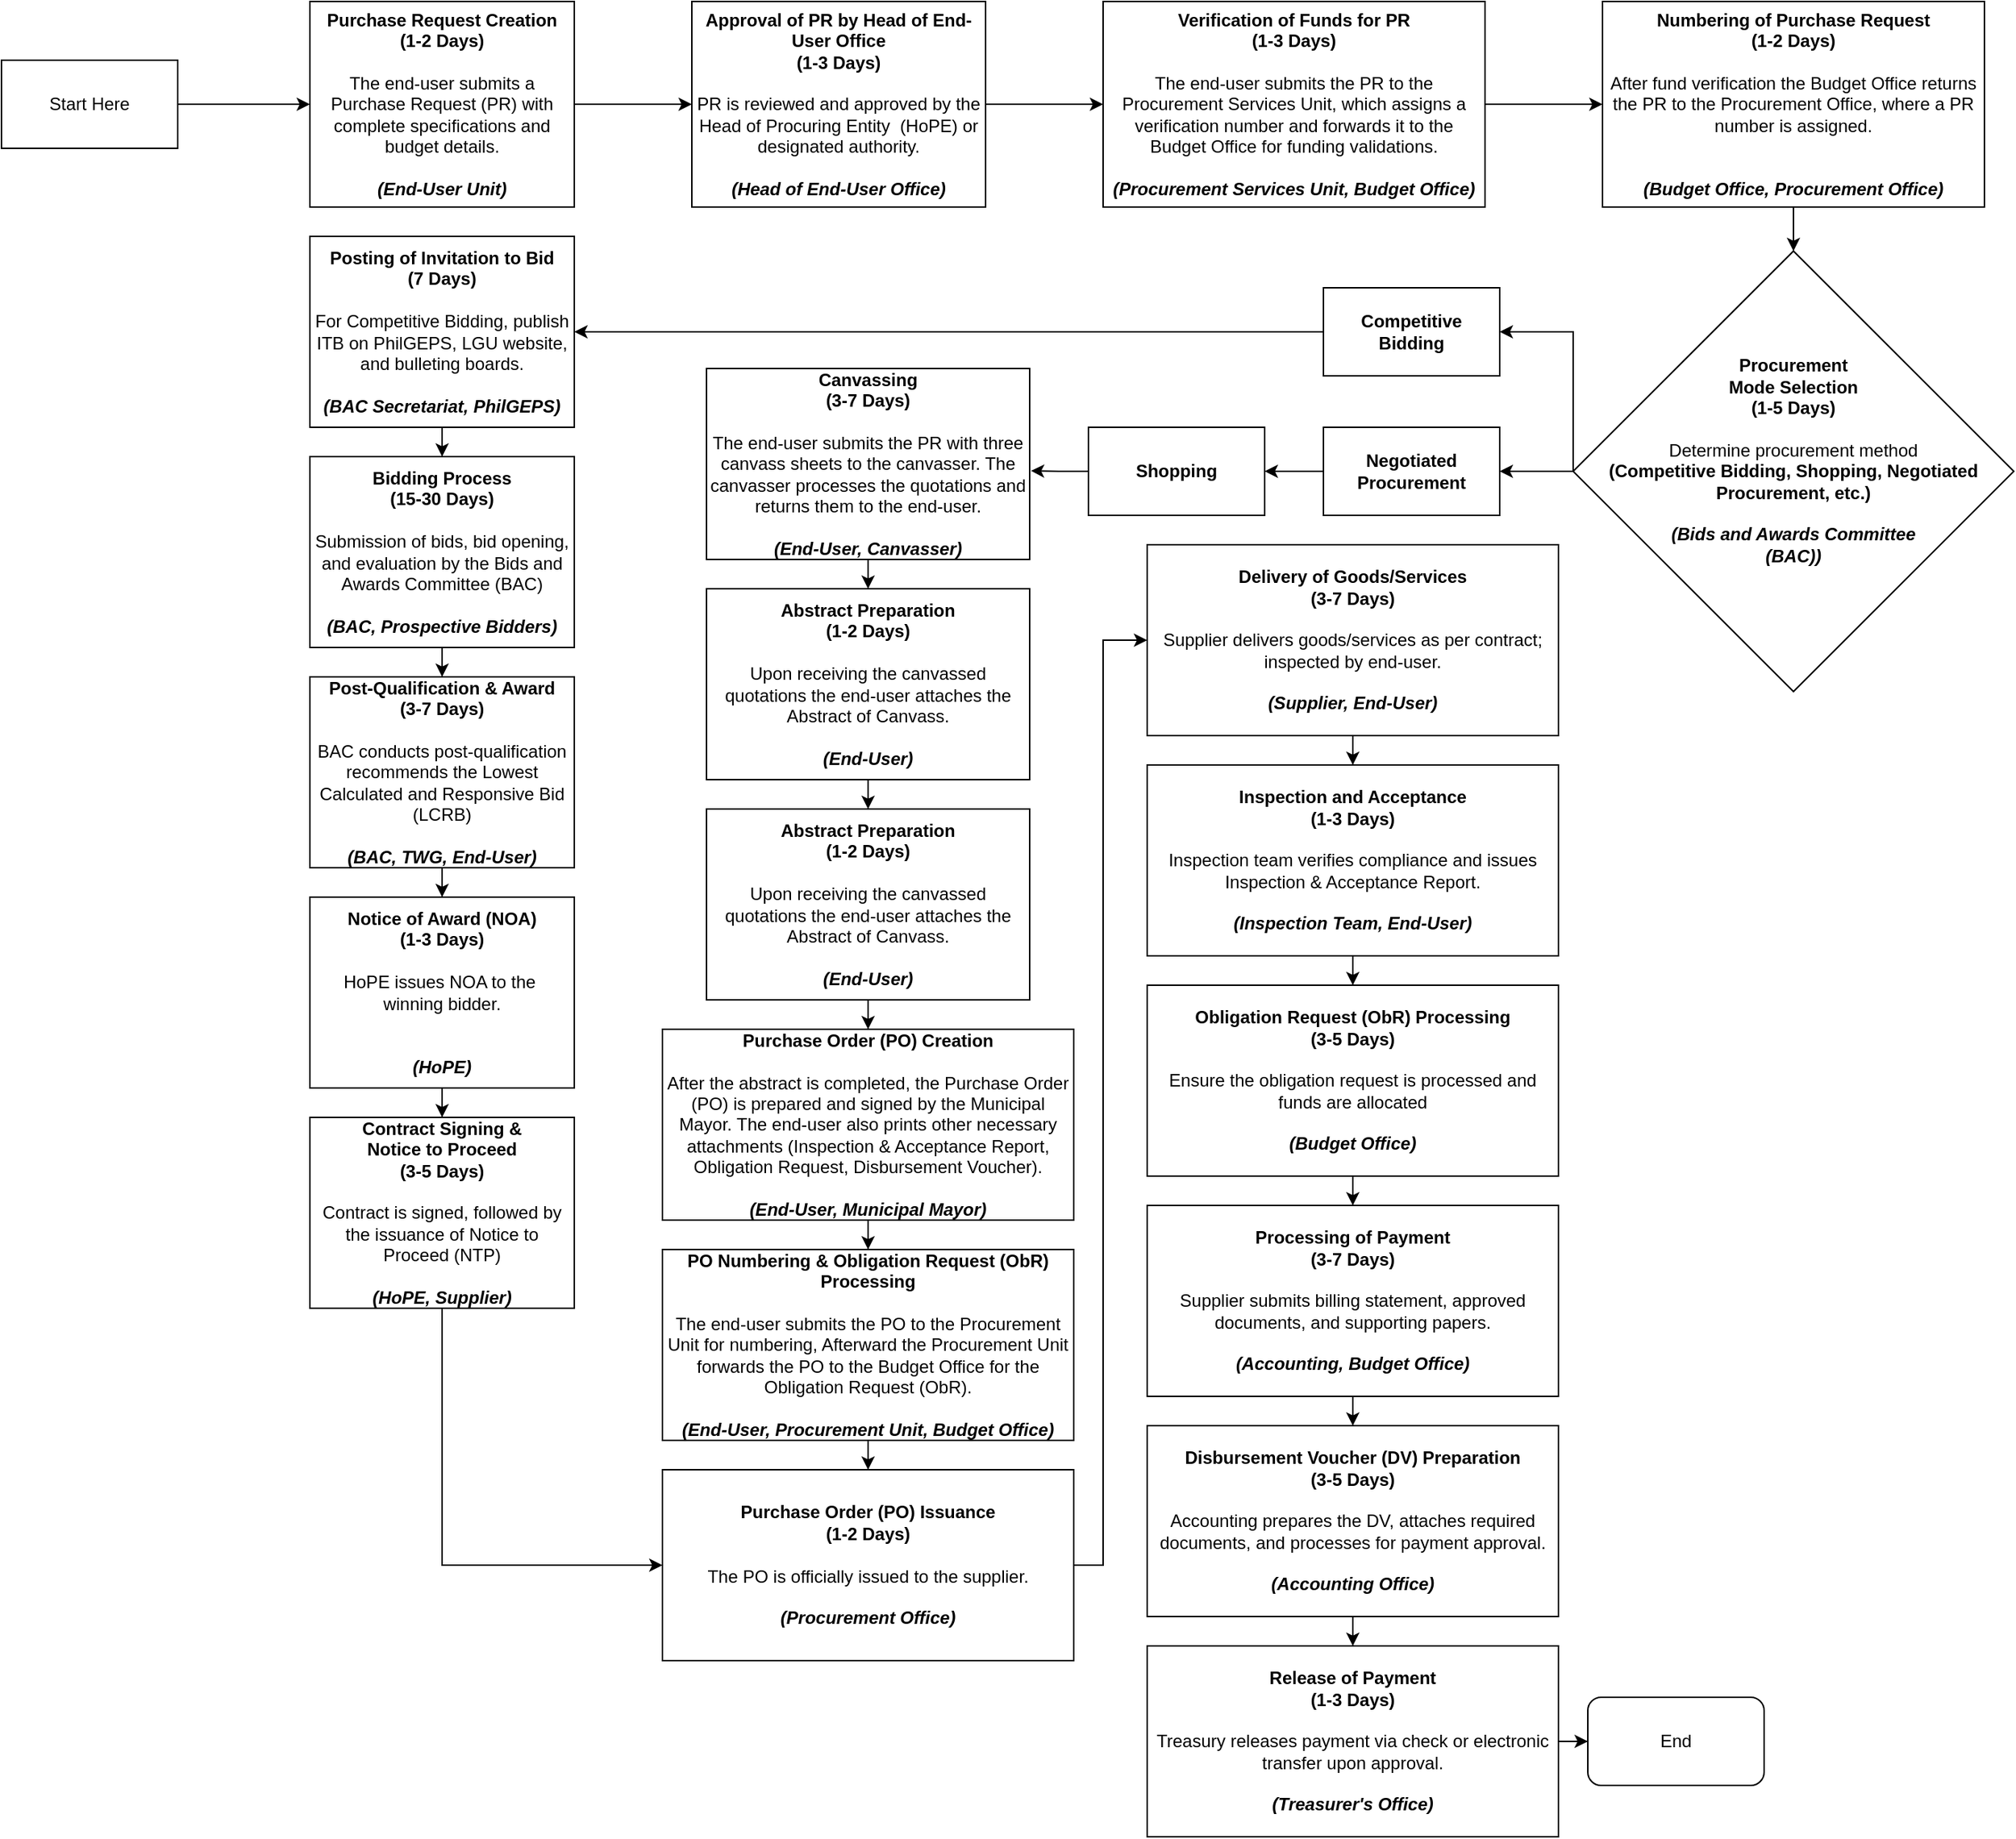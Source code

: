 <mxfile version="26.1.3">
  <diagram name="Page-1" id="VzLzOtzV2zpJQuwfnWmT">
    <mxGraphModel dx="1185" dy="522" grid="1" gridSize="10" guides="1" tooltips="1" connect="1" arrows="1" fold="1" page="1" pageScale="1" pageWidth="850" pageHeight="1100" math="0" shadow="0">
      <root>
        <mxCell id="0" />
        <mxCell id="1" parent="0" />
        <mxCell id="7instS3jXjHVJ4o3VPC2-8" value="" style="edgeStyle=orthogonalEdgeStyle;rounded=0;orthogonalLoop=1;jettySize=auto;html=1;" edge="1" parent="1" source="7instS3jXjHVJ4o3VPC2-1" target="7instS3jXjHVJ4o3VPC2-2">
          <mxGeometry relative="1" as="geometry" />
        </mxCell>
        <mxCell id="7instS3jXjHVJ4o3VPC2-1" value="Start Here" style="rounded=0;whiteSpace=wrap;html=1;" vertex="1" parent="1">
          <mxGeometry x="30" y="80" width="120" height="60" as="geometry" />
        </mxCell>
        <mxCell id="7instS3jXjHVJ4o3VPC2-10" value="" style="edgeStyle=orthogonalEdgeStyle;rounded=0;orthogonalLoop=1;jettySize=auto;html=1;" edge="1" parent="1" source="7instS3jXjHVJ4o3VPC2-2" target="7instS3jXjHVJ4o3VPC2-9">
          <mxGeometry relative="1" as="geometry" />
        </mxCell>
        <mxCell id="7instS3jXjHVJ4o3VPC2-2" value="&lt;b&gt;Purchase Request Creation&lt;/b&gt;&lt;div&gt;&lt;b style=&quot;background-color: transparent; color: light-dark(rgb(0, 0, 0), rgb(255, 255, 255));&quot;&gt;(1-2 Days)&lt;/b&gt;&lt;div&gt;&lt;b&gt;&lt;br&gt;&lt;/b&gt;&lt;/div&gt;&lt;div&gt;The end-user submits a Purchase Request (PR) with complete specifications and budget details.&lt;/div&gt;&lt;div&gt;&lt;br&gt;&lt;/div&gt;&lt;div&gt;&lt;b&gt;&lt;i&gt;(End-User Unit)&lt;/i&gt;&lt;/b&gt;&lt;/div&gt;&lt;/div&gt;" style="whiteSpace=wrap;html=1;rounded=0;" vertex="1" parent="1">
          <mxGeometry x="240" y="40" width="180" height="140" as="geometry" />
        </mxCell>
        <mxCell id="7instS3jXjHVJ4o3VPC2-12" value="" style="edgeStyle=orthogonalEdgeStyle;rounded=0;orthogonalLoop=1;jettySize=auto;html=1;" edge="1" parent="1" source="7instS3jXjHVJ4o3VPC2-9" target="7instS3jXjHVJ4o3VPC2-11">
          <mxGeometry relative="1" as="geometry" />
        </mxCell>
        <mxCell id="7instS3jXjHVJ4o3VPC2-9" value="&lt;div&gt;&lt;b&gt;Approval of PR by Head of End-User Office&lt;/b&gt;&lt;/div&gt;&lt;div&gt;&lt;b&gt;(1-3 Days)&lt;/b&gt;&lt;/div&gt;&lt;div&gt;&lt;b&gt;&lt;br&gt;&lt;/b&gt;&lt;/div&gt;&lt;div&gt;PR is reviewed and approved by the Head of Procuring Entity&amp;nbsp; (HoPE) or designated authority.&lt;/div&gt;&lt;div&gt;&lt;br&gt;&lt;/div&gt;&lt;div&gt;&lt;b&gt;&lt;i&gt;(Head of End-User Office)&lt;/i&gt;&lt;/b&gt;&lt;/div&gt;" style="whiteSpace=wrap;html=1;rounded=0;" vertex="1" parent="1">
          <mxGeometry x="500" y="40" width="200" height="140" as="geometry" />
        </mxCell>
        <mxCell id="7instS3jXjHVJ4o3VPC2-14" value="" style="edgeStyle=orthogonalEdgeStyle;rounded=0;orthogonalLoop=1;jettySize=auto;html=1;" edge="1" parent="1" source="7instS3jXjHVJ4o3VPC2-11" target="7instS3jXjHVJ4o3VPC2-13">
          <mxGeometry relative="1" as="geometry" />
        </mxCell>
        <mxCell id="7instS3jXjHVJ4o3VPC2-11" value="&lt;div&gt;&lt;b&gt;Verification of Funds for PR&lt;/b&gt;&lt;/div&gt;&lt;div&gt;&lt;b&gt;(1-3 Days)&lt;/b&gt;&lt;/div&gt;&lt;div&gt;&lt;b&gt;&lt;br&gt;&lt;/b&gt;&lt;/div&gt;&lt;div&gt;The end-user submits the PR to the Procurement Services Unit, which assigns a verification number and forwards it to the Budget Office for funding validations.&lt;/div&gt;&lt;div&gt;&lt;br&gt;&lt;/div&gt;&lt;div&gt;&lt;b&gt;&lt;i&gt;(Procurement Services Unit, Budget Office)&lt;/i&gt;&lt;/b&gt;&lt;/div&gt;" style="whiteSpace=wrap;html=1;rounded=0;" vertex="1" parent="1">
          <mxGeometry x="780" y="40" width="260" height="140" as="geometry" />
        </mxCell>
        <mxCell id="7instS3jXjHVJ4o3VPC2-16" value="" style="edgeStyle=orthogonalEdgeStyle;rounded=0;orthogonalLoop=1;jettySize=auto;html=1;" edge="1" parent="1" source="7instS3jXjHVJ4o3VPC2-13" target="7instS3jXjHVJ4o3VPC2-15">
          <mxGeometry relative="1" as="geometry" />
        </mxCell>
        <mxCell id="7instS3jXjHVJ4o3VPC2-13" value="&lt;div&gt;&lt;b&gt;Numbering of Purchase Request&lt;/b&gt;&lt;/div&gt;&lt;div&gt;&lt;b&gt;(1-2 Days)&lt;/b&gt;&lt;/div&gt;&lt;div&gt;&lt;br&gt;&lt;/div&gt;&lt;div&gt;After fund verification the Budget Office returns the PR to the Procurement Office, where a PR number is assigned.&lt;/div&gt;&lt;div&gt;&lt;br&gt;&lt;/div&gt;&lt;div&gt;&lt;br&gt;&lt;/div&gt;&lt;div&gt;&lt;b&gt;&lt;i&gt;(Budget Office, Procurement Office)&lt;/i&gt;&lt;/b&gt;&lt;/div&gt;" style="whiteSpace=wrap;html=1;rounded=0;" vertex="1" parent="1">
          <mxGeometry x="1120" y="40" width="260" height="140" as="geometry" />
        </mxCell>
        <mxCell id="7instS3jXjHVJ4o3VPC2-75" value="" style="edgeStyle=orthogonalEdgeStyle;rounded=0;orthogonalLoop=1;jettySize=auto;html=1;" edge="1" parent="1" source="7instS3jXjHVJ4o3VPC2-15" target="7instS3jXjHVJ4o3VPC2-19">
          <mxGeometry relative="1" as="geometry" />
        </mxCell>
        <mxCell id="7instS3jXjHVJ4o3VPC2-15" value="&lt;b&gt;Procurement&lt;/b&gt;&lt;div&gt;&lt;b&gt;Mode Selection&lt;br&gt;(1-5 Days)&lt;/b&gt;&lt;/div&gt;&lt;div&gt;&lt;b&gt;&lt;br&gt;&lt;/b&gt;&lt;/div&gt;&lt;div&gt;Determine procurement method&lt;/div&gt;&lt;div&gt;&lt;b&gt;(Competitive Bidding, Shopping, Negotiated Procurement, etc.)&lt;/b&gt;&lt;/div&gt;&lt;div&gt;&lt;b&gt;&lt;br&gt;&lt;/b&gt;&lt;/div&gt;&lt;div&gt;&lt;b&gt;&lt;i&gt;(Bids and Awards Committee&lt;/i&gt;&lt;/b&gt;&lt;/div&gt;&lt;div&gt;&lt;b&gt;&lt;i&gt;(BAC))&lt;/i&gt;&lt;/b&gt;&lt;/div&gt;&lt;div&gt;&lt;b&gt;&lt;br&gt;&lt;/b&gt;&lt;/div&gt;" style="rhombus;whiteSpace=wrap;html=1;rounded=0;" vertex="1" parent="1">
          <mxGeometry x="1100" y="210" width="300" height="300" as="geometry" />
        </mxCell>
        <mxCell id="7instS3jXjHVJ4o3VPC2-23" value="" style="edgeStyle=orthogonalEdgeStyle;rounded=0;orthogonalLoop=1;jettySize=auto;html=1;" edge="1" parent="1" source="7instS3jXjHVJ4o3VPC2-17" target="7instS3jXjHVJ4o3VPC2-22">
          <mxGeometry relative="1" as="geometry" />
        </mxCell>
        <mxCell id="7instS3jXjHVJ4o3VPC2-17" value="&lt;b&gt;Competitive&lt;/b&gt;&lt;div&gt;&lt;b&gt;Bidding&lt;/b&gt;&lt;/div&gt;" style="whiteSpace=wrap;html=1;rounded=0;" vertex="1" parent="1">
          <mxGeometry x="930" y="235" width="120" height="60" as="geometry" />
        </mxCell>
        <mxCell id="7instS3jXjHVJ4o3VPC2-27" value="" style="edgeStyle=orthogonalEdgeStyle;rounded=0;orthogonalLoop=1;jettySize=auto;html=1;" edge="1" parent="1" source="7instS3jXjHVJ4o3VPC2-19" target="7instS3jXjHVJ4o3VPC2-26">
          <mxGeometry relative="1" as="geometry" />
        </mxCell>
        <mxCell id="7instS3jXjHVJ4o3VPC2-19" value="&lt;b&gt;Negotiated Procurement&lt;/b&gt;" style="whiteSpace=wrap;html=1;rounded=0;" vertex="1" parent="1">
          <mxGeometry x="930" y="330" width="120" height="60" as="geometry" />
        </mxCell>
        <mxCell id="7instS3jXjHVJ4o3VPC2-25" value="" style="edgeStyle=orthogonalEdgeStyle;rounded=0;orthogonalLoop=1;jettySize=auto;html=1;" edge="1" parent="1" source="7instS3jXjHVJ4o3VPC2-22" target="7instS3jXjHVJ4o3VPC2-24">
          <mxGeometry relative="1" as="geometry" />
        </mxCell>
        <mxCell id="7instS3jXjHVJ4o3VPC2-22" value="&lt;b&gt;Posting of Invitation to Bid&lt;/b&gt;&lt;div&gt;&lt;b&gt;(7 Days)&lt;/b&gt;&lt;/div&gt;&lt;div&gt;&lt;br&gt;&lt;/div&gt;&lt;div&gt;For Competitive Bidding, publish ITB on PhilGEPS, LGU website, and bulleting boards.&lt;/div&gt;&lt;div&gt;&lt;br&gt;&lt;/div&gt;&lt;div&gt;&lt;b&gt;&lt;i&gt;(BAC Secretariat, PhilGEPS)&lt;/i&gt;&lt;/b&gt;&lt;/div&gt;" style="whiteSpace=wrap;html=1;rounded=0;" vertex="1" parent="1">
          <mxGeometry x="240" y="200" width="180" height="130" as="geometry" />
        </mxCell>
        <mxCell id="7instS3jXjHVJ4o3VPC2-37" value="" style="edgeStyle=orthogonalEdgeStyle;rounded=0;orthogonalLoop=1;jettySize=auto;html=1;" edge="1" parent="1" source="7instS3jXjHVJ4o3VPC2-24" target="7instS3jXjHVJ4o3VPC2-36">
          <mxGeometry relative="1" as="geometry" />
        </mxCell>
        <mxCell id="7instS3jXjHVJ4o3VPC2-24" value="&lt;div&gt;&lt;b&gt;Bidding Process&lt;/b&gt;&lt;/div&gt;&lt;div&gt;&lt;b&gt;(15-30 Days)&lt;/b&gt;&lt;/div&gt;&lt;div&gt;&lt;br&gt;&lt;/div&gt;&lt;div&gt;Submission of bids, bid opening, and evaluation by the Bids and Awards Committee (BAC)&lt;/div&gt;&lt;div&gt;&lt;br&gt;&lt;/div&gt;&lt;div&gt;&lt;b&gt;&lt;i&gt;(BAC, Prospective Bidders)&lt;/i&gt;&lt;/b&gt;&lt;/div&gt;" style="whiteSpace=wrap;html=1;rounded=0;" vertex="1" parent="1">
          <mxGeometry x="240" y="350" width="180" height="130" as="geometry" />
        </mxCell>
        <mxCell id="7instS3jXjHVJ4o3VPC2-33" value="" style="edgeStyle=orthogonalEdgeStyle;rounded=0;orthogonalLoop=1;jettySize=auto;html=1;entryX=1.004;entryY=0.536;entryDx=0;entryDy=0;entryPerimeter=0;" edge="1" parent="1" source="7instS3jXjHVJ4o3VPC2-26" target="7instS3jXjHVJ4o3VPC2-30">
          <mxGeometry relative="1" as="geometry">
            <mxPoint x="850" y="470" as="targetPoint" />
          </mxGeometry>
        </mxCell>
        <mxCell id="7instS3jXjHVJ4o3VPC2-26" value="&lt;b&gt;Shopping&lt;/b&gt;" style="whiteSpace=wrap;html=1;rounded=0;" vertex="1" parent="1">
          <mxGeometry x="770" y="330" width="120" height="60" as="geometry" />
        </mxCell>
        <mxCell id="7instS3jXjHVJ4o3VPC2-47" value="" style="edgeStyle=orthogonalEdgeStyle;rounded=0;orthogonalLoop=1;jettySize=auto;html=1;" edge="1" parent="1" source="7instS3jXjHVJ4o3VPC2-30" target="7instS3jXjHVJ4o3VPC2-46">
          <mxGeometry relative="1" as="geometry" />
        </mxCell>
        <mxCell id="7instS3jXjHVJ4o3VPC2-30" value="&lt;div&gt;&lt;b&gt;Canvassing&lt;/b&gt;&lt;/div&gt;&lt;div&gt;&lt;b&gt;(3-7 Days)&lt;/b&gt;&lt;/div&gt;&lt;div&gt;&lt;span style=&quot;background-color: transparent; color: light-dark(rgb(0, 0, 0), rgb(255, 255, 255));&quot;&gt;&lt;br&gt;&lt;/span&gt;&lt;/div&gt;&lt;div&gt;&lt;span style=&quot;background-color: transparent; color: light-dark(rgb(0, 0, 0), rgb(255, 255, 255));&quot;&gt;The end-user submits the PR with three canvass sheets to the canvasser. The canvasser processes the quotations and returns them to the end-user.&lt;/span&gt;&lt;/div&gt;&lt;div&gt;&lt;span style=&quot;background-color: transparent; color: light-dark(rgb(0, 0, 0), rgb(255, 255, 255));&quot;&gt;&lt;br&gt;&lt;/span&gt;&lt;/div&gt;&lt;div&gt;&lt;b&gt;&lt;i&gt;(End-User, Canvasser)&lt;/i&gt;&lt;/b&gt;&lt;/div&gt;" style="whiteSpace=wrap;html=1;rounded=0;" vertex="1" parent="1">
          <mxGeometry x="510" y="290" width="220" height="130" as="geometry" />
        </mxCell>
        <mxCell id="7instS3jXjHVJ4o3VPC2-39" value="" style="edgeStyle=orthogonalEdgeStyle;rounded=0;orthogonalLoop=1;jettySize=auto;html=1;" edge="1" parent="1" source="7instS3jXjHVJ4o3VPC2-36" target="7instS3jXjHVJ4o3VPC2-38">
          <mxGeometry relative="1" as="geometry" />
        </mxCell>
        <mxCell id="7instS3jXjHVJ4o3VPC2-36" value="&lt;div&gt;&lt;b&gt;Post-Qualification &amp;amp; Award&lt;/b&gt;&lt;/div&gt;&lt;div&gt;&lt;b&gt;(3-7 Days)&lt;/b&gt;&lt;/div&gt;&lt;div&gt;&lt;br&gt;&lt;/div&gt;&lt;div&gt;BAC conducts post-qualification recommends the Lowest Calculated and Responsive Bid (LCRB)&lt;/div&gt;&lt;div&gt;&lt;br&gt;&lt;/div&gt;&lt;div&gt;&lt;b&gt;&lt;i&gt;(BAC, TWG, End-User)&lt;/i&gt;&lt;/b&gt;&lt;/div&gt;" style="whiteSpace=wrap;html=1;rounded=0;" vertex="1" parent="1">
          <mxGeometry x="240" y="500" width="180" height="130" as="geometry" />
        </mxCell>
        <mxCell id="7instS3jXjHVJ4o3VPC2-41" value="" style="edgeStyle=orthogonalEdgeStyle;rounded=0;orthogonalLoop=1;jettySize=auto;html=1;" edge="1" parent="1" source="7instS3jXjHVJ4o3VPC2-38" target="7instS3jXjHVJ4o3VPC2-40">
          <mxGeometry relative="1" as="geometry" />
        </mxCell>
        <mxCell id="7instS3jXjHVJ4o3VPC2-38" value="&lt;div&gt;&lt;b style=&quot;background-color: transparent; color: light-dark(rgb(0, 0, 0), rgb(255, 255, 255));&quot;&gt;Notice of Award (NOA)&lt;/b&gt;&lt;/div&gt;&lt;div&gt;&lt;b style=&quot;background-color: transparent; color: light-dark(rgb(0, 0, 0), rgb(255, 255, 255));&quot;&gt;(1-3 Days)&lt;/b&gt;&lt;/div&gt;&lt;div&gt;&lt;br&gt;&lt;/div&gt;&lt;div&gt;HoPE issues NOA to the&amp;nbsp;&lt;/div&gt;&lt;div&gt;winning bidder.&lt;/div&gt;&lt;div&gt;&lt;br&gt;&lt;/div&gt;&lt;div&gt;&lt;br&gt;&lt;/div&gt;&lt;div&gt;&lt;b&gt;&lt;i&gt;(HoPE)&lt;/i&gt;&lt;/b&gt;&lt;/div&gt;" style="whiteSpace=wrap;html=1;rounded=0;" vertex="1" parent="1">
          <mxGeometry x="240" y="650" width="180" height="130" as="geometry" />
        </mxCell>
        <mxCell id="7instS3jXjHVJ4o3VPC2-40" value="&lt;div&gt;&lt;b style=&quot;background-color: transparent; color: light-dark(rgb(0, 0, 0), rgb(255, 255, 255));&quot;&gt;Contract Signing &amp;amp;&lt;/b&gt;&lt;/div&gt;&lt;div&gt;&lt;b style=&quot;background-color: transparent; color: light-dark(rgb(0, 0, 0), rgb(255, 255, 255));&quot;&gt;Notice to Proceed&lt;/b&gt;&lt;/div&gt;&lt;div&gt;&lt;b style=&quot;background-color: transparent; color: light-dark(rgb(0, 0, 0), rgb(255, 255, 255));&quot;&gt;(3-5 Days)&lt;/b&gt;&lt;/div&gt;&lt;div&gt;&lt;br&gt;&lt;/div&gt;&lt;div&gt;Contract is signed, followed by the issuance of Notice to Proceed (NTP)&lt;/div&gt;&lt;div&gt;&lt;br&gt;&lt;/div&gt;&lt;div&gt;&lt;b&gt;&lt;i&gt;(HoPE, Supplier)&lt;/i&gt;&lt;/b&gt;&lt;/div&gt;" style="whiteSpace=wrap;html=1;rounded=0;" vertex="1" parent="1">
          <mxGeometry x="240" y="800" width="180" height="130" as="geometry" />
        </mxCell>
        <mxCell id="7instS3jXjHVJ4o3VPC2-42" value="&lt;div&gt;&lt;b style=&quot;background-color: transparent; color: light-dark(rgb(0, 0, 0), rgb(255, 255, 255));&quot;&gt;Purchase Order (PO) Issuance&lt;/b&gt;&lt;/div&gt;&lt;div&gt;&lt;b style=&quot;background-color: transparent; color: light-dark(rgb(0, 0, 0), rgb(255, 255, 255));&quot;&gt;(1-2 Days)&lt;/b&gt;&lt;/div&gt;&lt;div&gt;&lt;br&gt;&lt;/div&gt;&lt;div&gt;The PO is officially issued to the supplier.&lt;/div&gt;&lt;div&gt;&lt;br&gt;&lt;/div&gt;&lt;div&gt;&lt;b&gt;&lt;i&gt;(Procurement Office)&lt;/i&gt;&lt;/b&gt;&lt;/div&gt;" style="whiteSpace=wrap;html=1;rounded=0;" vertex="1" parent="1">
          <mxGeometry x="480" y="1040" width="280" height="130" as="geometry" />
        </mxCell>
        <mxCell id="7instS3jXjHVJ4o3VPC2-49" value="" style="edgeStyle=orthogonalEdgeStyle;rounded=0;orthogonalLoop=1;jettySize=auto;html=1;" edge="1" parent="1" source="7instS3jXjHVJ4o3VPC2-46" target="7instS3jXjHVJ4o3VPC2-48">
          <mxGeometry relative="1" as="geometry" />
        </mxCell>
        <mxCell id="7instS3jXjHVJ4o3VPC2-46" value="&lt;div&gt;&lt;b&gt;Abstract Preparation&lt;/b&gt;&lt;/div&gt;&lt;div&gt;&lt;b&gt;(1-2 Days)&lt;/b&gt;&lt;/div&gt;&lt;div&gt;&lt;span style=&quot;background-color: transparent; color: light-dark(rgb(0, 0, 0), rgb(255, 255, 255));&quot;&gt;&lt;br&gt;&lt;/span&gt;&lt;/div&gt;&lt;div&gt;&lt;span style=&quot;background-color: transparent; color: light-dark(rgb(0, 0, 0), rgb(255, 255, 255));&quot;&gt;Upon receiving the canvassed quotations the end-user attaches the Abstract of Canvass.&lt;/span&gt;&lt;/div&gt;&lt;div&gt;&lt;span style=&quot;background-color: transparent; color: light-dark(rgb(0, 0, 0), rgb(255, 255, 255));&quot;&gt;&lt;br&gt;&lt;/span&gt;&lt;/div&gt;&lt;div&gt;&lt;b&gt;&lt;i&gt;(End-User)&lt;/i&gt;&lt;/b&gt;&lt;/div&gt;" style="whiteSpace=wrap;html=1;rounded=0;" vertex="1" parent="1">
          <mxGeometry x="510" y="440" width="220" height="130" as="geometry" />
        </mxCell>
        <mxCell id="7instS3jXjHVJ4o3VPC2-51" value="" style="edgeStyle=orthogonalEdgeStyle;rounded=0;orthogonalLoop=1;jettySize=auto;html=1;" edge="1" parent="1" source="7instS3jXjHVJ4o3VPC2-48" target="7instS3jXjHVJ4o3VPC2-50">
          <mxGeometry relative="1" as="geometry" />
        </mxCell>
        <mxCell id="7instS3jXjHVJ4o3VPC2-48" value="&lt;div&gt;&lt;b&gt;Abstract Preparation&lt;/b&gt;&lt;/div&gt;&lt;div&gt;&lt;b&gt;(1-2 Days)&lt;/b&gt;&lt;/div&gt;&lt;div&gt;&lt;span style=&quot;background-color: transparent; color: light-dark(rgb(0, 0, 0), rgb(255, 255, 255));&quot;&gt;&lt;br&gt;&lt;/span&gt;&lt;/div&gt;&lt;div&gt;&lt;span style=&quot;background-color: transparent; color: light-dark(rgb(0, 0, 0), rgb(255, 255, 255));&quot;&gt;Upon receiving the canvassed quotations the end-user attaches the Abstract of Canvass.&lt;/span&gt;&lt;/div&gt;&lt;div&gt;&lt;span style=&quot;background-color: transparent; color: light-dark(rgb(0, 0, 0), rgb(255, 255, 255));&quot;&gt;&lt;br&gt;&lt;/span&gt;&lt;/div&gt;&lt;div&gt;&lt;b&gt;&lt;i&gt;(End-User)&lt;/i&gt;&lt;/b&gt;&lt;/div&gt;" style="whiteSpace=wrap;html=1;rounded=0;" vertex="1" parent="1">
          <mxGeometry x="510" y="590" width="220" height="130" as="geometry" />
        </mxCell>
        <mxCell id="7instS3jXjHVJ4o3VPC2-53" value="" style="edgeStyle=orthogonalEdgeStyle;rounded=0;orthogonalLoop=1;jettySize=auto;html=1;" edge="1" parent="1" source="7instS3jXjHVJ4o3VPC2-50" target="7instS3jXjHVJ4o3VPC2-52">
          <mxGeometry relative="1" as="geometry" />
        </mxCell>
        <mxCell id="7instS3jXjHVJ4o3VPC2-50" value="&lt;div&gt;&lt;b&gt;Purchase Order (PO) Creation&lt;/b&gt;&lt;/div&gt;&lt;div&gt;&lt;span style=&quot;background-color: transparent; color: light-dark(rgb(0, 0, 0), rgb(255, 255, 255));&quot;&gt;&lt;br&gt;&lt;/span&gt;&lt;/div&gt;&lt;div&gt;&lt;span style=&quot;background-color: transparent; color: light-dark(rgb(0, 0, 0), rgb(255, 255, 255));&quot;&gt;After the abstract is completed, the Purchase Order (PO) is prepared and signed by the Municipal Mayor. The end-user also prints other necessary attachments (Inspection &amp;amp; Acceptance Report, Obligation Request, Disbursement Voucher).&lt;/span&gt;&lt;/div&gt;&lt;div&gt;&lt;span style=&quot;background-color: transparent; color: light-dark(rgb(0, 0, 0), rgb(255, 255, 255));&quot;&gt;&lt;br&gt;&lt;/span&gt;&lt;/div&gt;&lt;div&gt;&lt;b&gt;&lt;i&gt;(End-User, Municipal Mayor)&lt;/i&gt;&lt;/b&gt;&lt;/div&gt;" style="whiteSpace=wrap;html=1;rounded=0;" vertex="1" parent="1">
          <mxGeometry x="480" y="740" width="280" height="130" as="geometry" />
        </mxCell>
        <mxCell id="7instS3jXjHVJ4o3VPC2-54" value="" style="edgeStyle=orthogonalEdgeStyle;rounded=0;orthogonalLoop=1;jettySize=auto;html=1;" edge="1" parent="1" source="7instS3jXjHVJ4o3VPC2-52" target="7instS3jXjHVJ4o3VPC2-42">
          <mxGeometry relative="1" as="geometry" />
        </mxCell>
        <mxCell id="7instS3jXjHVJ4o3VPC2-52" value="&lt;div&gt;&lt;b&gt;PO Numbering &amp;amp; Obligation Request (ObR) Processing&lt;/b&gt;&lt;/div&gt;&lt;div&gt;&lt;span style=&quot;background-color: transparent; color: light-dark(rgb(0, 0, 0), rgb(255, 255, 255));&quot;&gt;&lt;br&gt;&lt;/span&gt;&lt;/div&gt;&lt;div&gt;The end-user submits the PO to the Procurement Unit for numbering, Afterward the Procurement Unit forwards the PO to the Budget Office for the Obligation Request (ObR).&lt;/div&gt;&lt;div&gt;&lt;br&gt;&lt;/div&gt;&lt;div&gt;&lt;b&gt;&lt;i&gt;(End-User, Procurement Unit, Budget Office)&lt;/i&gt;&lt;/b&gt;&lt;/div&gt;" style="whiteSpace=wrap;html=1;rounded=0;" vertex="1" parent="1">
          <mxGeometry x="480" y="890" width="280" height="130" as="geometry" />
        </mxCell>
        <mxCell id="7instS3jXjHVJ4o3VPC2-60" value="" style="edgeStyle=orthogonalEdgeStyle;rounded=0;orthogonalLoop=1;jettySize=auto;html=1;" edge="1" parent="1" source="7instS3jXjHVJ4o3VPC2-55" target="7instS3jXjHVJ4o3VPC2-59">
          <mxGeometry relative="1" as="geometry" />
        </mxCell>
        <mxCell id="7instS3jXjHVJ4o3VPC2-55" value="&lt;div&gt;&lt;b style=&quot;background-color: transparent; color: light-dark(rgb(0, 0, 0), rgb(255, 255, 255));&quot;&gt;Delivery of Goods/Services&lt;/b&gt;&lt;/div&gt;&lt;div&gt;&lt;b style=&quot;background-color: transparent; color: light-dark(rgb(0, 0, 0), rgb(255, 255, 255));&quot;&gt;(3-7 Days)&lt;/b&gt;&lt;/div&gt;&lt;div&gt;&lt;br&gt;&lt;/div&gt;&lt;div&gt;Supplier delivers goods/services as per contract; inspected by end-user.&lt;/div&gt;&lt;div&gt;&lt;br&gt;&lt;/div&gt;&lt;div&gt;&lt;b&gt;&lt;i&gt;(Supplier, End-User)&lt;/i&gt;&lt;/b&gt;&lt;/div&gt;" style="whiteSpace=wrap;html=1;rounded=0;" vertex="1" parent="1">
          <mxGeometry x="810" y="410" width="280" height="130" as="geometry" />
        </mxCell>
        <mxCell id="7instS3jXjHVJ4o3VPC2-57" value="" style="edgeStyle=none;orthogonalLoop=1;jettySize=auto;html=1;rounded=0;exitX=1;exitY=0.5;exitDx=0;exitDy=0;entryX=0;entryY=0.5;entryDx=0;entryDy=0;" edge="1" parent="1" source="7instS3jXjHVJ4o3VPC2-42" target="7instS3jXjHVJ4o3VPC2-55">
          <mxGeometry width="100" relative="1" as="geometry">
            <mxPoint x="870" y="1530" as="sourcePoint" />
            <mxPoint x="840" y="650" as="targetPoint" />
            <Array as="points">
              <mxPoint x="780" y="1105" />
              <mxPoint x="780" y="475" />
            </Array>
          </mxGeometry>
        </mxCell>
        <mxCell id="7instS3jXjHVJ4o3VPC2-62" value="" style="edgeStyle=orthogonalEdgeStyle;rounded=0;orthogonalLoop=1;jettySize=auto;html=1;" edge="1" parent="1" source="7instS3jXjHVJ4o3VPC2-59" target="7instS3jXjHVJ4o3VPC2-61">
          <mxGeometry relative="1" as="geometry" />
        </mxCell>
        <mxCell id="7instS3jXjHVJ4o3VPC2-59" value="&lt;div&gt;&lt;b style=&quot;background-color: transparent; color: light-dark(rgb(0, 0, 0), rgb(255, 255, 255));&quot;&gt;Inspection and Acceptance&lt;/b&gt;&lt;/div&gt;&lt;div&gt;&lt;b style=&quot;background-color: transparent; color: light-dark(rgb(0, 0, 0), rgb(255, 255, 255));&quot;&gt;(1-3 Days)&lt;/b&gt;&lt;/div&gt;&lt;div&gt;&lt;br&gt;&lt;/div&gt;&lt;div&gt;Inspection team verifies compliance and issues Inspection &amp;amp; Acceptance Report.&lt;/div&gt;&lt;div&gt;&lt;br&gt;&lt;/div&gt;&lt;div&gt;&lt;b&gt;&lt;i&gt;(Inspection Team, End-User)&lt;/i&gt;&lt;/b&gt;&lt;/div&gt;" style="whiteSpace=wrap;html=1;rounded=0;" vertex="1" parent="1">
          <mxGeometry x="810" y="560" width="280" height="130" as="geometry" />
        </mxCell>
        <mxCell id="7instS3jXjHVJ4o3VPC2-64" value="" style="edgeStyle=orthogonalEdgeStyle;rounded=0;orthogonalLoop=1;jettySize=auto;html=1;" edge="1" parent="1" source="7instS3jXjHVJ4o3VPC2-61" target="7instS3jXjHVJ4o3VPC2-63">
          <mxGeometry relative="1" as="geometry" />
        </mxCell>
        <mxCell id="7instS3jXjHVJ4o3VPC2-61" value="&lt;div&gt;&lt;b style=&quot;background-color: transparent; color: light-dark(rgb(0, 0, 0), rgb(255, 255, 255));&quot;&gt;Obligation Request (ObR) Processing&lt;/b&gt;&lt;/div&gt;&lt;div&gt;&lt;b style=&quot;background-color: transparent; color: light-dark(rgb(0, 0, 0), rgb(255, 255, 255));&quot;&gt;(3-5 Days)&lt;/b&gt;&lt;/div&gt;&lt;div&gt;&lt;br&gt;&lt;/div&gt;&lt;div&gt;Ensure the obligation request is processed and funds are allocated&lt;/div&gt;&lt;div&gt;&lt;br&gt;&lt;/div&gt;&lt;div&gt;&lt;b&gt;&lt;i&gt;(Budget Office)&lt;/i&gt;&lt;/b&gt;&lt;/div&gt;" style="whiteSpace=wrap;html=1;rounded=0;" vertex="1" parent="1">
          <mxGeometry x="810" y="710" width="280" height="130" as="geometry" />
        </mxCell>
        <mxCell id="7instS3jXjHVJ4o3VPC2-66" value="" style="edgeStyle=orthogonalEdgeStyle;rounded=0;orthogonalLoop=1;jettySize=auto;html=1;" edge="1" parent="1" source="7instS3jXjHVJ4o3VPC2-63" target="7instS3jXjHVJ4o3VPC2-65">
          <mxGeometry relative="1" as="geometry" />
        </mxCell>
        <mxCell id="7instS3jXjHVJ4o3VPC2-63" value="&lt;div&gt;&lt;b style=&quot;background-color: transparent; color: light-dark(rgb(0, 0, 0), rgb(255, 255, 255));&quot;&gt;Processing of Payment&lt;/b&gt;&lt;/div&gt;&lt;div&gt;&lt;b style=&quot;background-color: transparent; color: light-dark(rgb(0, 0, 0), rgb(255, 255, 255));&quot;&gt;(3-7 Days)&lt;/b&gt;&lt;/div&gt;&lt;div&gt;&lt;br&gt;&lt;/div&gt;&lt;div&gt;Supplier submits billing statement, approved documents, and supporting papers.&lt;/div&gt;&lt;div&gt;&lt;br&gt;&lt;/div&gt;&lt;div&gt;&lt;b&gt;&lt;i&gt;(Accounting, Budget Office)&lt;/i&gt;&lt;/b&gt;&lt;/div&gt;" style="whiteSpace=wrap;html=1;rounded=0;" vertex="1" parent="1">
          <mxGeometry x="810" y="860" width="280" height="130" as="geometry" />
        </mxCell>
        <mxCell id="7instS3jXjHVJ4o3VPC2-68" value="" style="edgeStyle=orthogonalEdgeStyle;rounded=0;orthogonalLoop=1;jettySize=auto;html=1;" edge="1" parent="1" source="7instS3jXjHVJ4o3VPC2-65" target="7instS3jXjHVJ4o3VPC2-67">
          <mxGeometry relative="1" as="geometry" />
        </mxCell>
        <mxCell id="7instS3jXjHVJ4o3VPC2-65" value="&lt;div&gt;&lt;b style=&quot;background-color: transparent; color: light-dark(rgb(0, 0, 0), rgb(255, 255, 255));&quot;&gt;Disbursement Voucher (DV) Preparation&lt;/b&gt;&lt;/div&gt;&lt;div&gt;&lt;b style=&quot;background-color: transparent; color: light-dark(rgb(0, 0, 0), rgb(255, 255, 255));&quot;&gt;(3-5 Days)&lt;/b&gt;&lt;/div&gt;&lt;div&gt;&lt;br&gt;&lt;/div&gt;&lt;div&gt;Accounting prepares the DV, attaches required documents, and processes for payment approval.&lt;/div&gt;&lt;div&gt;&lt;br&gt;&lt;/div&gt;&lt;div&gt;&lt;b&gt;&lt;i&gt;(Accounting Office)&lt;/i&gt;&lt;/b&gt;&lt;/div&gt;" style="whiteSpace=wrap;html=1;rounded=0;" vertex="1" parent="1">
          <mxGeometry x="810" y="1010" width="280" height="130" as="geometry" />
        </mxCell>
        <mxCell id="7instS3jXjHVJ4o3VPC2-73" value="" style="edgeStyle=orthogonalEdgeStyle;rounded=0;orthogonalLoop=1;jettySize=auto;html=1;" edge="1" parent="1" source="7instS3jXjHVJ4o3VPC2-67" target="7instS3jXjHVJ4o3VPC2-71">
          <mxGeometry relative="1" as="geometry" />
        </mxCell>
        <mxCell id="7instS3jXjHVJ4o3VPC2-67" value="&lt;div&gt;&lt;b style=&quot;background-color: transparent; color: light-dark(rgb(0, 0, 0), rgb(255, 255, 255));&quot;&gt;Release of Payment&lt;/b&gt;&lt;/div&gt;&lt;div&gt;&lt;b style=&quot;background-color: transparent; color: light-dark(rgb(0, 0, 0), rgb(255, 255, 255));&quot;&gt;(1-3 Days)&lt;/b&gt;&lt;/div&gt;&lt;div&gt;&lt;br&gt;&lt;/div&gt;&lt;div&gt;Treasury releases payment via check or electronic transfer upon approval.&lt;/div&gt;&lt;div&gt;&lt;br&gt;&lt;/div&gt;&lt;div&gt;&lt;b&gt;&lt;i&gt;(Treasurer&#39;s Office)&lt;/i&gt;&lt;/b&gt;&lt;/div&gt;" style="whiteSpace=wrap;html=1;rounded=0;" vertex="1" parent="1">
          <mxGeometry x="810" y="1160" width="280" height="130" as="geometry" />
        </mxCell>
        <mxCell id="7instS3jXjHVJ4o3VPC2-71" value="End" style="rounded=1;whiteSpace=wrap;html=1;" vertex="1" parent="1">
          <mxGeometry x="1110" y="1195" width="120" height="60" as="geometry" />
        </mxCell>
        <mxCell id="7instS3jXjHVJ4o3VPC2-77" value="" style="edgeStyle=none;orthogonalLoop=1;jettySize=auto;html=1;rounded=0;exitX=0;exitY=0.5;exitDx=0;exitDy=0;entryX=1;entryY=0.5;entryDx=0;entryDy=0;" edge="1" parent="1" source="7instS3jXjHVJ4o3VPC2-15" target="7instS3jXjHVJ4o3VPC2-17">
          <mxGeometry width="100" relative="1" as="geometry">
            <mxPoint x="1060" y="270" as="sourcePoint" />
            <mxPoint x="1160" y="270" as="targetPoint" />
            <Array as="points">
              <mxPoint x="1100" y="265" />
            </Array>
          </mxGeometry>
        </mxCell>
        <mxCell id="7instS3jXjHVJ4o3VPC2-78" value="" style="edgeStyle=none;orthogonalLoop=1;jettySize=auto;html=1;rounded=0;entryX=0;entryY=0.5;entryDx=0;entryDy=0;exitX=0.5;exitY=1;exitDx=0;exitDy=0;fontStyle=1" edge="1" parent="1" source="7instS3jXjHVJ4o3VPC2-40" target="7instS3jXjHVJ4o3VPC2-42">
          <mxGeometry width="100" relative="1" as="geometry">
            <mxPoint x="270" y="1050" as="sourcePoint" />
            <mxPoint x="370" y="1050" as="targetPoint" />
            <Array as="points">
              <mxPoint x="330" y="1105" />
            </Array>
          </mxGeometry>
        </mxCell>
      </root>
    </mxGraphModel>
  </diagram>
</mxfile>

